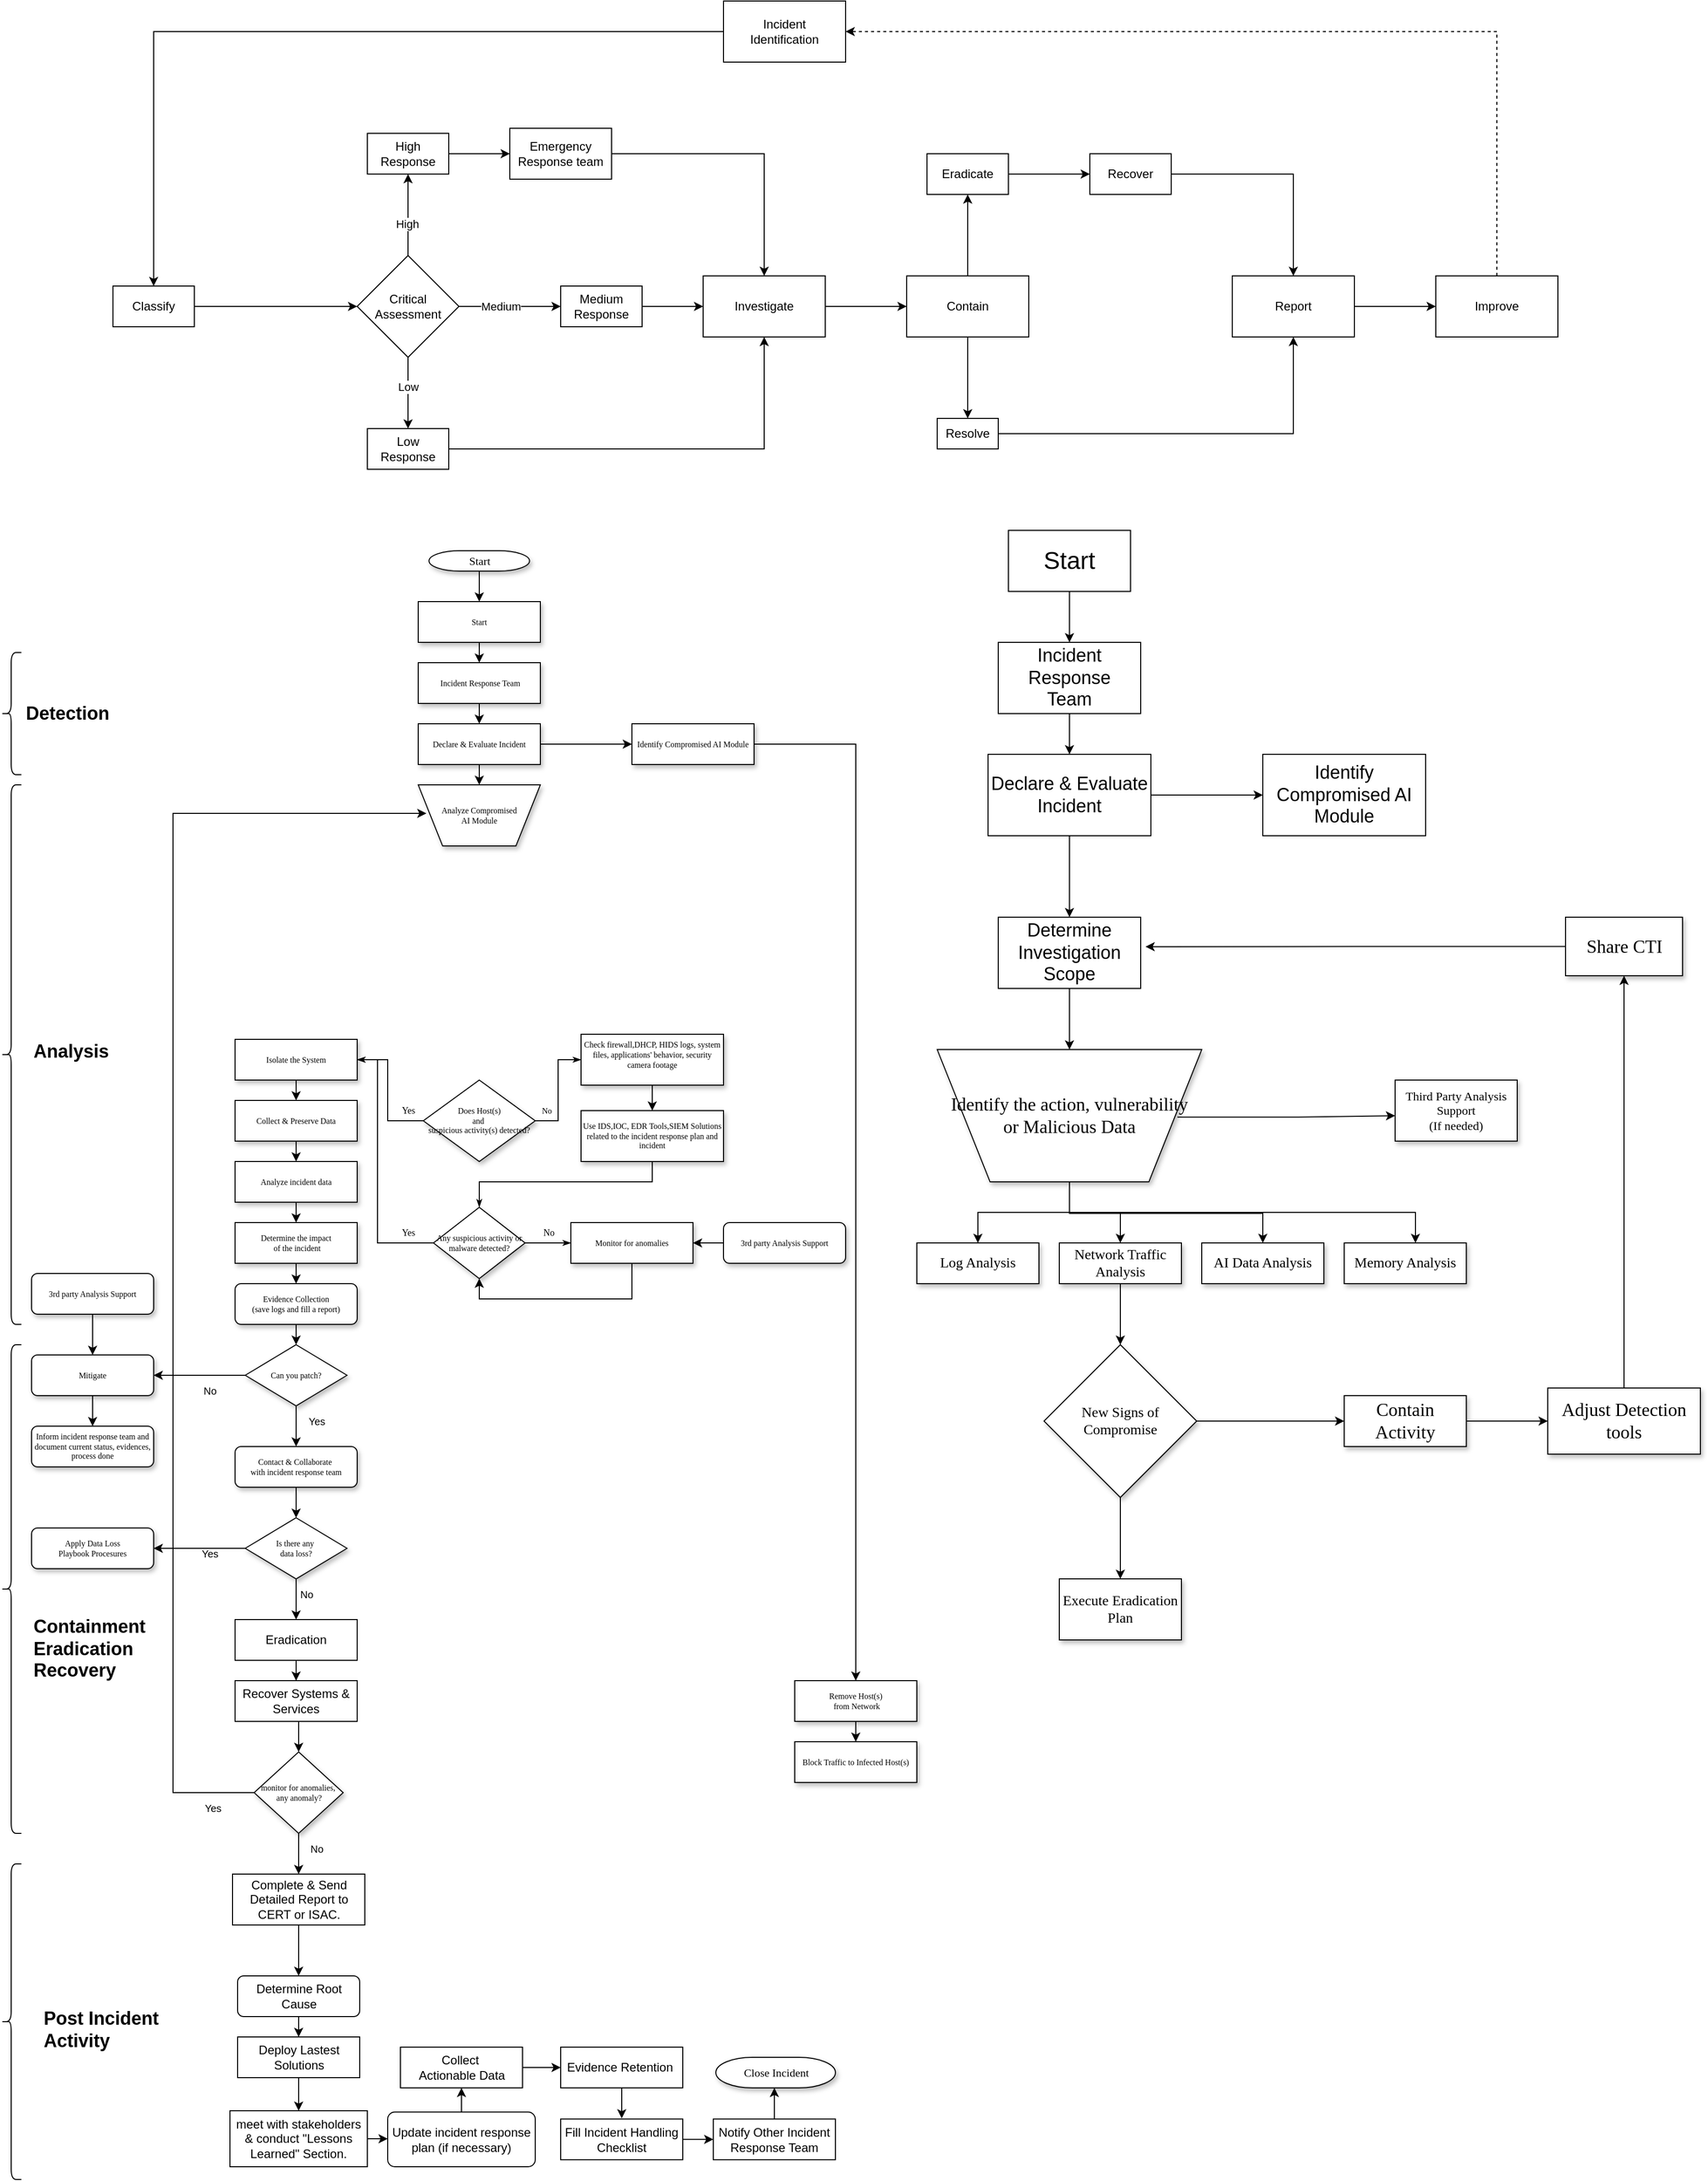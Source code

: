 <mxfile version="22.1.5" type="github">
  <diagram name="Page-1" id="3oRTwqISSOKy9MOM9xWJ">
    <mxGraphModel dx="1771" dy="1481" grid="1" gridSize="10" guides="1" tooltips="1" connect="1" arrows="1" fold="1" page="1" pageScale="1" pageWidth="850" pageHeight="1100" math="0" shadow="0">
      <root>
        <mxCell id="0" />
        <mxCell id="1" parent="0" />
        <mxCell id="lcPYuuhz_WvnnKhGVCEH-3" value="" style="edgeStyle=orthogonalEdgeStyle;rounded=0;orthogonalLoop=1;jettySize=auto;html=1;" edge="1" parent="1" source="lcPYuuhz_WvnnKhGVCEH-1" target="lcPYuuhz_WvnnKhGVCEH-2">
          <mxGeometry relative="1" as="geometry" />
        </mxCell>
        <mxCell id="lcPYuuhz_WvnnKhGVCEH-1" value="Classify" style="rounded=0;whiteSpace=wrap;html=1;" vertex="1" parent="1">
          <mxGeometry x="40" y="-170" width="80" height="40" as="geometry" />
        </mxCell>
        <mxCell id="lcPYuuhz_WvnnKhGVCEH-5" value="" style="edgeStyle=orthogonalEdgeStyle;rounded=0;orthogonalLoop=1;jettySize=auto;html=1;" edge="1" parent="1" source="lcPYuuhz_WvnnKhGVCEH-2" target="lcPYuuhz_WvnnKhGVCEH-4">
          <mxGeometry relative="1" as="geometry" />
        </mxCell>
        <mxCell id="lcPYuuhz_WvnnKhGVCEH-8" value="High" style="edgeLabel;html=1;align=center;verticalAlign=middle;resizable=0;points=[];" vertex="1" connectable="0" parent="lcPYuuhz_WvnnKhGVCEH-5">
          <mxGeometry x="-0.225" y="1" relative="1" as="geometry">
            <mxPoint as="offset" />
          </mxGeometry>
        </mxCell>
        <mxCell id="lcPYuuhz_WvnnKhGVCEH-10" value="" style="edgeStyle=orthogonalEdgeStyle;rounded=0;orthogonalLoop=1;jettySize=auto;html=1;" edge="1" parent="1" source="lcPYuuhz_WvnnKhGVCEH-2" target="lcPYuuhz_WvnnKhGVCEH-9">
          <mxGeometry relative="1" as="geometry" />
        </mxCell>
        <mxCell id="lcPYuuhz_WvnnKhGVCEH-11" value="Medium" style="edgeLabel;html=1;align=center;verticalAlign=middle;resizable=0;points=[];" vertex="1" connectable="0" parent="lcPYuuhz_WvnnKhGVCEH-10">
          <mxGeometry x="-0.33" y="-1" relative="1" as="geometry">
            <mxPoint x="7" y="-1" as="offset" />
          </mxGeometry>
        </mxCell>
        <mxCell id="lcPYuuhz_WvnnKhGVCEH-15" value="" style="edgeStyle=orthogonalEdgeStyle;rounded=0;orthogonalLoop=1;jettySize=auto;html=1;" edge="1" parent="1" source="lcPYuuhz_WvnnKhGVCEH-2" target="lcPYuuhz_WvnnKhGVCEH-14">
          <mxGeometry relative="1" as="geometry" />
        </mxCell>
        <mxCell id="lcPYuuhz_WvnnKhGVCEH-16" value="Low" style="edgeLabel;html=1;align=center;verticalAlign=middle;resizable=0;points=[];" vertex="1" connectable="0" parent="lcPYuuhz_WvnnKhGVCEH-15">
          <mxGeometry x="-0.174" relative="1" as="geometry">
            <mxPoint as="offset" />
          </mxGeometry>
        </mxCell>
        <mxCell id="lcPYuuhz_WvnnKhGVCEH-2" value="Critical Assessment" style="rhombus;whiteSpace=wrap;html=1;rounded=0;" vertex="1" parent="1">
          <mxGeometry x="280" y="-200" width="100" height="100" as="geometry" />
        </mxCell>
        <mxCell id="lcPYuuhz_WvnnKhGVCEH-7" value="" style="edgeStyle=orthogonalEdgeStyle;rounded=0;orthogonalLoop=1;jettySize=auto;html=1;" edge="1" parent="1" source="lcPYuuhz_WvnnKhGVCEH-4" target="lcPYuuhz_WvnnKhGVCEH-6">
          <mxGeometry relative="1" as="geometry" />
        </mxCell>
        <mxCell id="lcPYuuhz_WvnnKhGVCEH-4" value="High Response" style="whiteSpace=wrap;html=1;rounded=0;" vertex="1" parent="1">
          <mxGeometry x="290" y="-320" width="80" height="40" as="geometry" />
        </mxCell>
        <mxCell id="lcPYuuhz_WvnnKhGVCEH-19" style="edgeStyle=orthogonalEdgeStyle;rounded=0;orthogonalLoop=1;jettySize=auto;html=1;entryX=0.5;entryY=0;entryDx=0;entryDy=0;" edge="1" parent="1" source="lcPYuuhz_WvnnKhGVCEH-6" target="lcPYuuhz_WvnnKhGVCEH-17">
          <mxGeometry relative="1" as="geometry" />
        </mxCell>
        <mxCell id="lcPYuuhz_WvnnKhGVCEH-6" value="Emergency Response team" style="whiteSpace=wrap;html=1;rounded=0;" vertex="1" parent="1">
          <mxGeometry x="430" y="-325" width="100" height="50" as="geometry" />
        </mxCell>
        <mxCell id="lcPYuuhz_WvnnKhGVCEH-18" value="" style="edgeStyle=orthogonalEdgeStyle;rounded=0;orthogonalLoop=1;jettySize=auto;html=1;" edge="1" parent="1" source="lcPYuuhz_WvnnKhGVCEH-9" target="lcPYuuhz_WvnnKhGVCEH-17">
          <mxGeometry relative="1" as="geometry" />
        </mxCell>
        <mxCell id="lcPYuuhz_WvnnKhGVCEH-9" value="Medium Response" style="whiteSpace=wrap;html=1;rounded=0;" vertex="1" parent="1">
          <mxGeometry x="480" y="-170" width="80" height="40" as="geometry" />
        </mxCell>
        <mxCell id="lcPYuuhz_WvnnKhGVCEH-20" style="edgeStyle=orthogonalEdgeStyle;rounded=0;orthogonalLoop=1;jettySize=auto;html=1;entryX=0.5;entryY=1;entryDx=0;entryDy=0;" edge="1" parent="1" source="lcPYuuhz_WvnnKhGVCEH-14" target="lcPYuuhz_WvnnKhGVCEH-17">
          <mxGeometry relative="1" as="geometry" />
        </mxCell>
        <mxCell id="lcPYuuhz_WvnnKhGVCEH-14" value="Low Response" style="whiteSpace=wrap;html=1;rounded=0;" vertex="1" parent="1">
          <mxGeometry x="290" y="-30" width="80" height="40" as="geometry" />
        </mxCell>
        <mxCell id="lcPYuuhz_WvnnKhGVCEH-22" value="" style="edgeStyle=orthogonalEdgeStyle;rounded=0;orthogonalLoop=1;jettySize=auto;html=1;" edge="1" parent="1" source="lcPYuuhz_WvnnKhGVCEH-17" target="lcPYuuhz_WvnnKhGVCEH-21">
          <mxGeometry relative="1" as="geometry" />
        </mxCell>
        <mxCell id="lcPYuuhz_WvnnKhGVCEH-17" value="Investigate" style="whiteSpace=wrap;html=1;rounded=0;" vertex="1" parent="1">
          <mxGeometry x="620" y="-180" width="120" height="60" as="geometry" />
        </mxCell>
        <mxCell id="lcPYuuhz_WvnnKhGVCEH-24" value="" style="edgeStyle=orthogonalEdgeStyle;rounded=0;orthogonalLoop=1;jettySize=auto;html=1;" edge="1" parent="1" source="lcPYuuhz_WvnnKhGVCEH-21" target="lcPYuuhz_WvnnKhGVCEH-23">
          <mxGeometry relative="1" as="geometry" />
        </mxCell>
        <mxCell id="lcPYuuhz_WvnnKhGVCEH-26" value="" style="edgeStyle=orthogonalEdgeStyle;rounded=0;orthogonalLoop=1;jettySize=auto;html=1;" edge="1" parent="1" source="lcPYuuhz_WvnnKhGVCEH-21" target="lcPYuuhz_WvnnKhGVCEH-25">
          <mxGeometry relative="1" as="geometry" />
        </mxCell>
        <mxCell id="lcPYuuhz_WvnnKhGVCEH-21" value="Contain" style="whiteSpace=wrap;html=1;rounded=0;" vertex="1" parent="1">
          <mxGeometry x="820" y="-180" width="120" height="60" as="geometry" />
        </mxCell>
        <mxCell id="lcPYuuhz_WvnnKhGVCEH-31" value="" style="edgeStyle=orthogonalEdgeStyle;rounded=0;orthogonalLoop=1;jettySize=auto;html=1;" edge="1" parent="1" source="lcPYuuhz_WvnnKhGVCEH-23" target="lcPYuuhz_WvnnKhGVCEH-30">
          <mxGeometry relative="1" as="geometry" />
        </mxCell>
        <mxCell id="lcPYuuhz_WvnnKhGVCEH-23" value="Eradicate" style="whiteSpace=wrap;html=1;rounded=0;" vertex="1" parent="1">
          <mxGeometry x="840" y="-300" width="80" height="40" as="geometry" />
        </mxCell>
        <mxCell id="lcPYuuhz_WvnnKhGVCEH-28" value="" style="edgeStyle=orthogonalEdgeStyle;rounded=0;orthogonalLoop=1;jettySize=auto;html=1;" edge="1" parent="1" source="lcPYuuhz_WvnnKhGVCEH-25" target="lcPYuuhz_WvnnKhGVCEH-27">
          <mxGeometry relative="1" as="geometry" />
        </mxCell>
        <mxCell id="lcPYuuhz_WvnnKhGVCEH-25" value="Resolve" style="whiteSpace=wrap;html=1;rounded=0;" vertex="1" parent="1">
          <mxGeometry x="850" y="-40" width="60" height="30" as="geometry" />
        </mxCell>
        <mxCell id="lcPYuuhz_WvnnKhGVCEH-34" value="" style="edgeStyle=orthogonalEdgeStyle;rounded=0;orthogonalLoop=1;jettySize=auto;html=1;" edge="1" parent="1" source="lcPYuuhz_WvnnKhGVCEH-27" target="lcPYuuhz_WvnnKhGVCEH-33">
          <mxGeometry relative="1" as="geometry" />
        </mxCell>
        <mxCell id="lcPYuuhz_WvnnKhGVCEH-27" value="Report" style="whiteSpace=wrap;html=1;rounded=0;" vertex="1" parent="1">
          <mxGeometry x="1140" y="-180" width="120" height="60" as="geometry" />
        </mxCell>
        <mxCell id="lcPYuuhz_WvnnKhGVCEH-32" style="edgeStyle=orthogonalEdgeStyle;rounded=0;orthogonalLoop=1;jettySize=auto;html=1;entryX=0.5;entryY=0;entryDx=0;entryDy=0;" edge="1" parent="1" source="lcPYuuhz_WvnnKhGVCEH-30" target="lcPYuuhz_WvnnKhGVCEH-27">
          <mxGeometry relative="1" as="geometry" />
        </mxCell>
        <mxCell id="lcPYuuhz_WvnnKhGVCEH-30" value="Recover" style="whiteSpace=wrap;html=1;rounded=0;" vertex="1" parent="1">
          <mxGeometry x="1000" y="-300" width="80" height="40" as="geometry" />
        </mxCell>
        <mxCell id="lcPYuuhz_WvnnKhGVCEH-36" value="" style="edgeStyle=orthogonalEdgeStyle;rounded=0;orthogonalLoop=1;jettySize=auto;html=1;dashed=1;" edge="1" parent="1" source="lcPYuuhz_WvnnKhGVCEH-33" target="lcPYuuhz_WvnnKhGVCEH-35">
          <mxGeometry relative="1" as="geometry">
            <Array as="points">
              <mxPoint x="1400" y="-420" />
            </Array>
          </mxGeometry>
        </mxCell>
        <mxCell id="lcPYuuhz_WvnnKhGVCEH-33" value="Improve" style="whiteSpace=wrap;html=1;rounded=0;" vertex="1" parent="1">
          <mxGeometry x="1340" y="-180" width="120" height="60" as="geometry" />
        </mxCell>
        <mxCell id="lcPYuuhz_WvnnKhGVCEH-37" style="edgeStyle=orthogonalEdgeStyle;rounded=0;orthogonalLoop=1;jettySize=auto;html=1;entryX=0.5;entryY=0;entryDx=0;entryDy=0;" edge="1" parent="1" source="lcPYuuhz_WvnnKhGVCEH-35" target="lcPYuuhz_WvnnKhGVCEH-1">
          <mxGeometry relative="1" as="geometry" />
        </mxCell>
        <mxCell id="lcPYuuhz_WvnnKhGVCEH-35" value="Incident &lt;br&gt;Identification" style="whiteSpace=wrap;html=1;rounded=0;" vertex="1" parent="1">
          <mxGeometry x="640" y="-450" width="120" height="60" as="geometry" />
        </mxCell>
        <mxCell id="lcPYuuhz_WvnnKhGVCEH-161" style="edgeStyle=orthogonalEdgeStyle;rounded=0;orthogonalLoop=1;jettySize=auto;html=1;exitX=0.5;exitY=1;exitDx=0;exitDy=0;" edge="1" parent="1" source="lcPYuuhz_WvnnKhGVCEH-39" target="lcPYuuhz_WvnnKhGVCEH-106">
          <mxGeometry relative="1" as="geometry">
            <mxPoint x="1130" y="740" as="sourcePoint" />
          </mxGeometry>
        </mxCell>
        <mxCell id="lcPYuuhz_WvnnKhGVCEH-39" value="&lt;font style=&quot;font-size: 18px;&quot;&gt;Identify the action, vulnerability &lt;br&gt;or Malicious Data&lt;/font&gt;" style="shape=trapezoid;whiteSpace=wrap;html=1;rounded=0;shadow=1;labelBackgroundColor=none;strokeWidth=1;fontFamily=Verdana;fontSize=8;align=center;flipV=1;" vertex="1" parent="1">
          <mxGeometry x="850" y="580" width="260" height="130" as="geometry" />
        </mxCell>
        <mxCell id="lcPYuuhz_WvnnKhGVCEH-40" style="edgeStyle=orthogonalEdgeStyle;rounded=0;orthogonalLoop=1;jettySize=auto;html=1;exitX=0.5;exitY=1;exitDx=0;exitDy=0;entryX=0.5;entryY=0;entryDx=0;entryDy=0;" edge="1" parent="1" source="lcPYuuhz_WvnnKhGVCEH-41" target="lcPYuuhz_WvnnKhGVCEH-44">
          <mxGeometry relative="1" as="geometry" />
        </mxCell>
        <mxCell id="lcPYuuhz_WvnnKhGVCEH-41" value="&amp;nbsp;Incident Response Team" style="rounded=0;whiteSpace=wrap;html=1;shadow=1;labelBackgroundColor=none;strokeWidth=1;fontFamily=Verdana;fontSize=8;align=center;" vertex="1" parent="1">
          <mxGeometry x="340" y="200" width="120" height="40" as="geometry" />
        </mxCell>
        <mxCell id="lcPYuuhz_WvnnKhGVCEH-42" style="edgeStyle=orthogonalEdgeStyle;rounded=0;orthogonalLoop=1;jettySize=auto;html=1;exitX=0.5;exitY=1;exitDx=0;exitDy=0;entryX=0.5;entryY=0;entryDx=0;entryDy=0;" edge="1" parent="1" source="lcPYuuhz_WvnnKhGVCEH-44" target="lcPYuuhz_WvnnKhGVCEH-117">
          <mxGeometry relative="1" as="geometry" />
        </mxCell>
        <mxCell id="lcPYuuhz_WvnnKhGVCEH-43" style="edgeStyle=orthogonalEdgeStyle;rounded=0;orthogonalLoop=1;jettySize=auto;html=1;exitX=1;exitY=0.5;exitDx=0;exitDy=0;entryX=0;entryY=0.5;entryDx=0;entryDy=0;" edge="1" parent="1" source="lcPYuuhz_WvnnKhGVCEH-44" target="lcPYuuhz_WvnnKhGVCEH-121">
          <mxGeometry relative="1" as="geometry" />
        </mxCell>
        <mxCell id="lcPYuuhz_WvnnKhGVCEH-44" value="Declare &amp;amp; Evaluate Incident" style="whiteSpace=wrap;html=1;rounded=0;shadow=1;labelBackgroundColor=none;strokeWidth=1;fontFamily=Verdana;fontSize=8;align=center;" vertex="1" parent="1">
          <mxGeometry x="340" y="260" width="120" height="40" as="geometry" />
        </mxCell>
        <mxCell id="lcPYuuhz_WvnnKhGVCEH-45" value="No" style="edgeStyle=orthogonalEdgeStyle;rounded=0;html=1;labelBackgroundColor=none;startSize=5;endArrow=classicThin;endFill=1;endSize=5;jettySize=auto;orthogonalLoop=1;strokeWidth=1;fontFamily=Verdana;fontSize=8" edge="1" parent="1" source="lcPYuuhz_WvnnKhGVCEH-46" target="lcPYuuhz_WvnnKhGVCEH-49">
          <mxGeometry x="-0.8" y="10" relative="1" as="geometry">
            <mxPoint as="offset" />
          </mxGeometry>
        </mxCell>
        <mxCell id="lcPYuuhz_WvnnKhGVCEH-46" value="Does Host(s) &lt;br&gt;and&amp;nbsp;&lt;br&gt;suspicious activity(s) detected?" style="rhombus;whiteSpace=wrap;html=1;rounded=0;shadow=1;labelBackgroundColor=none;strokeWidth=1;fontFamily=Verdana;fontSize=8;align=center;" vertex="1" parent="1">
          <mxGeometry x="345" y="610" width="110" height="80" as="geometry" />
        </mxCell>
        <mxCell id="lcPYuuhz_WvnnKhGVCEH-47" style="edgeStyle=orthogonalEdgeStyle;rounded=0;html=1;labelBackgroundColor=none;startSize=5;endArrow=classicThin;endFill=1;endSize=5;jettySize=auto;orthogonalLoop=1;strokeWidth=1;fontFamily=Verdana;fontSize=8;exitX=0.5;exitY=1;exitDx=0;exitDy=0;entryX=0.5;entryY=0;entryDx=0;entryDy=0;" edge="1" parent="1" source="lcPYuuhz_WvnnKhGVCEH-126" target="lcPYuuhz_WvnnKhGVCEH-52">
          <mxGeometry relative="1" as="geometry">
            <Array as="points">
              <mxPoint x="570" y="710" />
              <mxPoint x="400" y="710" />
            </Array>
          </mxGeometry>
        </mxCell>
        <mxCell id="lcPYuuhz_WvnnKhGVCEH-48" style="edgeStyle=orthogonalEdgeStyle;rounded=0;orthogonalLoop=1;jettySize=auto;html=1;exitX=0.5;exitY=1;exitDx=0;exitDy=0;entryX=0.5;entryY=0;entryDx=0;entryDy=0;" edge="1" parent="1" source="lcPYuuhz_WvnnKhGVCEH-49" target="lcPYuuhz_WvnnKhGVCEH-126">
          <mxGeometry relative="1" as="geometry" />
        </mxCell>
        <mxCell id="lcPYuuhz_WvnnKhGVCEH-49" value="Check firewall,DHCP, HIDS logs, system files, applications&#39; behavior, security camera footage&lt;div&gt;&lt;br&gt;&lt;/div&gt;" style="whiteSpace=wrap;html=1;rounded=0;shadow=1;labelBackgroundColor=none;strokeWidth=1;fontFamily=Verdana;fontSize=8;align=center;" vertex="1" parent="1">
          <mxGeometry x="500" y="565" width="140" height="50" as="geometry" />
        </mxCell>
        <mxCell id="lcPYuuhz_WvnnKhGVCEH-50" value="&lt;font style=&quot;font-size: 9px;&quot;&gt;No&lt;/font&gt;" style="edgeStyle=orthogonalEdgeStyle;rounded=0;html=1;labelBackgroundColor=none;startSize=5;endArrow=classicThin;endFill=1;endSize=5;jettySize=auto;orthogonalLoop=1;strokeWidth=1;fontFamily=Verdana;fontSize=8" edge="1" parent="1" source="lcPYuuhz_WvnnKhGVCEH-52" target="lcPYuuhz_WvnnKhGVCEH-54">
          <mxGeometry y="10" relative="1" as="geometry">
            <mxPoint as="offset" />
          </mxGeometry>
        </mxCell>
        <mxCell id="lcPYuuhz_WvnnKhGVCEH-51" value="&lt;font style=&quot;font-size: 9px;&quot;&gt;Yes&lt;/font&gt;" style="edgeStyle=orthogonalEdgeStyle;rounded=0;html=1;labelBackgroundColor=none;startSize=5;endArrow=classicThin;endFill=1;endSize=5;jettySize=auto;orthogonalLoop=1;strokeWidth=1;fontFamily=Verdana;fontSize=8;entryX=1;entryY=0.5;entryDx=0;entryDy=0;exitX=0;exitY=0.5;exitDx=0;exitDy=0;" edge="1" parent="1" source="lcPYuuhz_WvnnKhGVCEH-52" target="lcPYuuhz_WvnnKhGVCEH-102">
          <mxGeometry x="-0.804" y="-10" relative="1" as="geometry">
            <mxPoint as="offset" />
            <mxPoint x="345" y="770" as="sourcePoint" />
            <mxPoint x="280" y="590" as="targetPoint" />
            <Array as="points">
              <mxPoint x="300" y="770" />
              <mxPoint x="300" y="590" />
            </Array>
          </mxGeometry>
        </mxCell>
        <mxCell id="lcPYuuhz_WvnnKhGVCEH-52" value="&lt;div&gt;Any suspicious activity or malware detected?&lt;br&gt;&lt;/div&gt;" style="rhombus;whiteSpace=wrap;html=1;rounded=0;shadow=1;labelBackgroundColor=none;strokeWidth=1;fontFamily=Verdana;fontSize=8;align=center;" vertex="1" parent="1">
          <mxGeometry x="355" y="735" width="90" height="70" as="geometry" />
        </mxCell>
        <mxCell id="lcPYuuhz_WvnnKhGVCEH-53" style="edgeStyle=orthogonalEdgeStyle;rounded=0;orthogonalLoop=1;jettySize=auto;html=1;entryX=0.5;entryY=1;entryDx=0;entryDy=0;exitX=0.5;exitY=1;exitDx=0;exitDy=0;" edge="1" parent="1" source="lcPYuuhz_WvnnKhGVCEH-54" target="lcPYuuhz_WvnnKhGVCEH-52">
          <mxGeometry relative="1" as="geometry">
            <mxPoint x="550" y="826" as="sourcePoint" />
            <mxPoint x="385" y="860" as="targetPoint" />
          </mxGeometry>
        </mxCell>
        <mxCell id="lcPYuuhz_WvnnKhGVCEH-54" value="Monitor for anomalies" style="whiteSpace=wrap;html=1;rounded=0;shadow=1;labelBackgroundColor=none;strokeWidth=1;fontFamily=Verdana;fontSize=8;align=center;" vertex="1" parent="1">
          <mxGeometry x="490" y="750" width="120" height="40" as="geometry" />
        </mxCell>
        <mxCell id="lcPYuuhz_WvnnKhGVCEH-55" style="edgeStyle=orthogonalEdgeStyle;rounded=0;orthogonalLoop=1;jettySize=auto;html=1;exitX=0;exitY=0.5;exitDx=0;exitDy=0;entryX=0.067;entryY=0.533;entryDx=0;entryDy=0;entryPerimeter=0;" edge="1" parent="1" source="lcPYuuhz_WvnnKhGVCEH-56" target="lcPYuuhz_WvnnKhGVCEH-117">
          <mxGeometry relative="1" as="geometry">
            <mxPoint x="300" y="392.49" as="targetPoint" />
            <mxPoint x="173.96" y="1347.5" as="sourcePoint" />
            <Array as="points">
              <mxPoint x="99" y="1310" />
              <mxPoint x="99" y="348" />
            </Array>
          </mxGeometry>
        </mxCell>
        <mxCell id="lcPYuuhz_WvnnKhGVCEH-56" value="monitor for anomalies,&amp;nbsp;&lt;br&gt;any anomaly?" style="rhombus;whiteSpace=wrap;html=1;rounded=0;shadow=1;labelBackgroundColor=none;strokeWidth=1;fontFamily=Verdana;fontSize=8;align=center;" vertex="1" parent="1">
          <mxGeometry x="178.75" y="1270" width="87.5" height="80" as="geometry" />
        </mxCell>
        <mxCell id="lcPYuuhz_WvnnKhGVCEH-57" value="&lt;font style=&quot;font-size: 11px;&quot;&gt;Close Incident&lt;/font&gt;" style="strokeWidth=1;html=1;shape=mxgraph.flowchart.terminator;whiteSpace=wrap;rounded=0;shadow=1;labelBackgroundColor=none;fontFamily=Verdana;fontSize=8;align=center;" vertex="1" parent="1">
          <mxGeometry x="632.5" y="1570" width="117.5" height="30" as="geometry" />
        </mxCell>
        <mxCell id="lcPYuuhz_WvnnKhGVCEH-58" style="edgeStyle=orthogonalEdgeStyle;rounded=0;orthogonalLoop=1;jettySize=auto;html=1;exitX=1;exitY=0.5;exitDx=0;exitDy=0;entryX=0;entryY=0.5;entryDx=0;entryDy=0;" edge="1" parent="1" source="lcPYuuhz_WvnnKhGVCEH-59" target="lcPYuuhz_WvnnKhGVCEH-130">
          <mxGeometry relative="1" as="geometry" />
        </mxCell>
        <mxCell id="lcPYuuhz_WvnnKhGVCEH-59" value="Collect&amp;nbsp;&lt;br&gt;Actionable Data" style="rounded=1;whiteSpace=wrap;html=1;arcSize=0;" vertex="1" parent="1">
          <mxGeometry x="322.5" y="1560" width="120" height="40" as="geometry" />
        </mxCell>
        <mxCell id="lcPYuuhz_WvnnKhGVCEH-60" style="edgeStyle=orthogonalEdgeStyle;rounded=0;orthogonalLoop=1;jettySize=auto;html=1;exitX=1;exitY=0.5;exitDx=0;exitDy=0;" edge="1" parent="1" source="lcPYuuhz_WvnnKhGVCEH-61">
          <mxGeometry relative="1" as="geometry">
            <mxPoint x="310" y="1650" as="targetPoint" />
          </mxGeometry>
        </mxCell>
        <mxCell id="lcPYuuhz_WvnnKhGVCEH-61" value="meet with stakeholders &amp;amp; conduct &quot;Lessons Learned&quot; Section." style="rounded=1;whiteSpace=wrap;html=1;arcSize=0;" vertex="1" parent="1">
          <mxGeometry x="155" y="1622.5" width="135" height="55" as="geometry" />
        </mxCell>
        <mxCell id="lcPYuuhz_WvnnKhGVCEH-62" style="edgeStyle=orthogonalEdgeStyle;rounded=0;orthogonalLoop=1;jettySize=auto;html=1;exitX=0.5;exitY=0;exitDx=0;exitDy=0;entryX=0.5;entryY=1;entryDx=0;entryDy=0;" edge="1" parent="1" source="lcPYuuhz_WvnnKhGVCEH-63" target="lcPYuuhz_WvnnKhGVCEH-59">
          <mxGeometry relative="1" as="geometry" />
        </mxCell>
        <mxCell id="lcPYuuhz_WvnnKhGVCEH-63" value="Update incident response plan (if necessary)" style="rounded=1;whiteSpace=wrap;html=1;arcSize=13;" vertex="1" parent="1">
          <mxGeometry x="310" y="1623.75" width="145" height="53.75" as="geometry" />
        </mxCell>
        <mxCell id="lcPYuuhz_WvnnKhGVCEH-64" style="edgeStyle=orthogonalEdgeStyle;rounded=0;orthogonalLoop=1;jettySize=auto;html=1;entryX=0.5;entryY=0;entryDx=0;entryDy=0;" edge="1" parent="1" source="lcPYuuhz_WvnnKhGVCEH-65" target="lcPYuuhz_WvnnKhGVCEH-67">
          <mxGeometry relative="1" as="geometry" />
        </mxCell>
        <mxCell id="lcPYuuhz_WvnnKhGVCEH-65" value="Determine Root Cause" style="rounded=1;whiteSpace=wrap;html=1;" vertex="1" parent="1">
          <mxGeometry x="162.5" y="1490" width="120" height="40" as="geometry" />
        </mxCell>
        <mxCell id="lcPYuuhz_WvnnKhGVCEH-66" style="edgeStyle=orthogonalEdgeStyle;rounded=0;orthogonalLoop=1;jettySize=auto;html=1;exitX=0.5;exitY=1;exitDx=0;exitDy=0;entryX=0.5;entryY=0;entryDx=0;entryDy=0;" edge="1" parent="1" source="lcPYuuhz_WvnnKhGVCEH-67" target="lcPYuuhz_WvnnKhGVCEH-61">
          <mxGeometry relative="1" as="geometry" />
        </mxCell>
        <mxCell id="lcPYuuhz_WvnnKhGVCEH-67" value="Deploy Lastest Solutions" style="rounded=1;whiteSpace=wrap;html=1;arcSize=0;" vertex="1" parent="1">
          <mxGeometry x="162.5" y="1550" width="120" height="40" as="geometry" />
        </mxCell>
        <mxCell id="lcPYuuhz_WvnnKhGVCEH-68" style="edgeStyle=orthogonalEdgeStyle;rounded=0;orthogonalLoop=1;jettySize=auto;html=1;entryX=0.5;entryY=0;entryDx=0;entryDy=0;" edge="1" parent="1" source="lcPYuuhz_WvnnKhGVCEH-128" target="lcPYuuhz_WvnnKhGVCEH-65">
          <mxGeometry relative="1" as="geometry" />
        </mxCell>
        <mxCell id="lcPYuuhz_WvnnKhGVCEH-69" value="&lt;font style=&quot;font-size: 10px;&quot;&gt;No&lt;/font&gt;" style="text;html=1;align=center;verticalAlign=middle;resizable=0;points=[];autosize=1;strokeColor=none;fillColor=none;" vertex="1" parent="1">
          <mxGeometry x="220" y="1350" width="40" height="30" as="geometry" />
        </mxCell>
        <mxCell id="lcPYuuhz_WvnnKhGVCEH-70" value="&lt;font style=&quot;font-size: 10px;&quot;&gt;Yes&lt;/font&gt;" style="text;html=1;align=center;verticalAlign=middle;resizable=0;points=[];autosize=1;strokeColor=none;fillColor=none;" vertex="1" parent="1">
          <mxGeometry x="117.5" y="1310" width="40" height="30" as="geometry" />
        </mxCell>
        <mxCell id="lcPYuuhz_WvnnKhGVCEH-71" style="edgeStyle=orthogonalEdgeStyle;rounded=0;orthogonalLoop=1;jettySize=auto;html=1;exitX=0.5;exitY=1;exitDx=0;exitDy=0;entryX=0.5;entryY=0;entryDx=0;entryDy=0;" edge="1" parent="1" source="lcPYuuhz_WvnnKhGVCEH-72" target="lcPYuuhz_WvnnKhGVCEH-56">
          <mxGeometry relative="1" as="geometry" />
        </mxCell>
        <mxCell id="lcPYuuhz_WvnnKhGVCEH-72" value="Recover Systems &amp;amp; Services" style="rounded=1;whiteSpace=wrap;html=1;arcSize=0;" vertex="1" parent="1">
          <mxGeometry x="160" y="1200" width="120" height="40" as="geometry" />
        </mxCell>
        <mxCell id="lcPYuuhz_WvnnKhGVCEH-73" style="edgeStyle=orthogonalEdgeStyle;rounded=0;orthogonalLoop=1;jettySize=auto;html=1;entryX=0.5;entryY=0;entryDx=0;entryDy=0;" edge="1" parent="1" source="lcPYuuhz_WvnnKhGVCEH-74" target="lcPYuuhz_WvnnKhGVCEH-72">
          <mxGeometry relative="1" as="geometry" />
        </mxCell>
        <mxCell id="lcPYuuhz_WvnnKhGVCEH-74" value="Eradication" style="rounded=1;whiteSpace=wrap;html=1;arcSize=0;" vertex="1" parent="1">
          <mxGeometry x="160" y="1140" width="120" height="40" as="geometry" />
        </mxCell>
        <mxCell id="lcPYuuhz_WvnnKhGVCEH-75" style="edgeStyle=orthogonalEdgeStyle;rounded=0;orthogonalLoop=1;jettySize=auto;html=1;exitX=0.5;exitY=1;exitDx=0;exitDy=0;entryX=0.5;entryY=0;entryDx=0;entryDy=0;" edge="1" parent="1" source="lcPYuuhz_WvnnKhGVCEH-77" target="lcPYuuhz_WvnnKhGVCEH-74">
          <mxGeometry relative="1" as="geometry" />
        </mxCell>
        <mxCell id="lcPYuuhz_WvnnKhGVCEH-76" style="edgeStyle=orthogonalEdgeStyle;rounded=0;orthogonalLoop=1;jettySize=auto;html=1;exitX=0;exitY=0.5;exitDx=0;exitDy=0;entryX=1;entryY=0.5;entryDx=0;entryDy=0;" edge="1" parent="1" source="lcPYuuhz_WvnnKhGVCEH-77" target="lcPYuuhz_WvnnKhGVCEH-80">
          <mxGeometry relative="1" as="geometry" />
        </mxCell>
        <mxCell id="lcPYuuhz_WvnnKhGVCEH-77" value="Is there any&amp;nbsp;&lt;br&gt;data loss?" style="rhombus;whiteSpace=wrap;html=1;rounded=0;shadow=1;labelBackgroundColor=none;strokeWidth=1;fontFamily=Verdana;fontSize=8;align=center;" vertex="1" parent="1">
          <mxGeometry x="170" y="1040" width="100" height="60" as="geometry" />
        </mxCell>
        <mxCell id="lcPYuuhz_WvnnKhGVCEH-78" value="&lt;font style=&quot;font-size: 10px;&quot;&gt;No&lt;/font&gt;" style="text;html=1;align=center;verticalAlign=middle;resizable=0;points=[];autosize=1;strokeColor=none;fillColor=none;" vertex="1" parent="1">
          <mxGeometry x="210" y="1100" width="40" height="30" as="geometry" />
        </mxCell>
        <mxCell id="lcPYuuhz_WvnnKhGVCEH-79" value="&lt;font style=&quot;font-size: 10px;&quot;&gt;Yes&lt;/font&gt;" style="text;html=1;align=center;verticalAlign=middle;resizable=0;points=[];autosize=1;strokeColor=none;fillColor=none;" vertex="1" parent="1">
          <mxGeometry x="115" y="1060" width="40" height="30" as="geometry" />
        </mxCell>
        <mxCell id="lcPYuuhz_WvnnKhGVCEH-80" value="Apply Data Loss &lt;br&gt;Playbook&amp;nbsp;Procesures" style="rounded=1;whiteSpace=wrap;html=1;shadow=1;labelBackgroundColor=none;strokeWidth=1;fontFamily=Verdana;fontSize=8;align=center;" vertex="1" parent="1">
          <mxGeometry x="-40" y="1050" width="120" height="40" as="geometry" />
        </mxCell>
        <mxCell id="lcPYuuhz_WvnnKhGVCEH-81" style="edgeStyle=orthogonalEdgeStyle;rounded=0;orthogonalLoop=1;jettySize=auto;html=1;exitX=0.5;exitY=1;exitDx=0;exitDy=0;entryX=0.5;entryY=0;entryDx=0;entryDy=0;" edge="1" parent="1" source="lcPYuuhz_WvnnKhGVCEH-82" target="lcPYuuhz_WvnnKhGVCEH-77">
          <mxGeometry relative="1" as="geometry">
            <mxPoint x="220" y="1030" as="targetPoint" />
          </mxGeometry>
        </mxCell>
        <mxCell id="lcPYuuhz_WvnnKhGVCEH-82" value="Contact &amp;amp; Collaborate&amp;nbsp;&lt;br&gt;with incident response team" style="rounded=1;whiteSpace=wrap;html=1;shadow=1;labelBackgroundColor=none;strokeWidth=1;fontFamily=Verdana;fontSize=8;align=center;" vertex="1" parent="1">
          <mxGeometry x="160" y="970" width="120" height="40" as="geometry" />
        </mxCell>
        <mxCell id="lcPYuuhz_WvnnKhGVCEH-83" style="edgeStyle=orthogonalEdgeStyle;rounded=0;orthogonalLoop=1;jettySize=auto;html=1;entryX=0.5;entryY=0;entryDx=0;entryDy=0;" edge="1" parent="1" source="lcPYuuhz_WvnnKhGVCEH-85" target="lcPYuuhz_WvnnKhGVCEH-82">
          <mxGeometry relative="1" as="geometry" />
        </mxCell>
        <mxCell id="lcPYuuhz_WvnnKhGVCEH-84" style="edgeStyle=orthogonalEdgeStyle;rounded=0;orthogonalLoop=1;jettySize=auto;html=1;exitX=0;exitY=0.5;exitDx=0;exitDy=0;entryX=1;entryY=0.5;entryDx=0;entryDy=0;" edge="1" parent="1" source="lcPYuuhz_WvnnKhGVCEH-85" target="lcPYuuhz_WvnnKhGVCEH-89">
          <mxGeometry relative="1" as="geometry" />
        </mxCell>
        <mxCell id="lcPYuuhz_WvnnKhGVCEH-85" value="Can you patch?" style="rhombus;whiteSpace=wrap;html=1;rounded=0;shadow=1;labelBackgroundColor=none;strokeWidth=1;fontFamily=Verdana;fontSize=8;align=center;" vertex="1" parent="1">
          <mxGeometry x="170" y="870" width="100" height="60" as="geometry" />
        </mxCell>
        <mxCell id="lcPYuuhz_WvnnKhGVCEH-86" value="&lt;font style=&quot;font-size: 10px;&quot;&gt;Yes&lt;/font&gt;" style="text;html=1;align=center;verticalAlign=middle;resizable=0;points=[];autosize=1;strokeColor=none;fillColor=none;" vertex="1" parent="1">
          <mxGeometry x="220" y="930" width="40" height="30" as="geometry" />
        </mxCell>
        <mxCell id="lcPYuuhz_WvnnKhGVCEH-87" value="&lt;font style=&quot;font-size: 10px;&quot;&gt;No&lt;/font&gt;" style="text;html=1;align=center;verticalAlign=middle;resizable=0;points=[];autosize=1;strokeColor=none;fillColor=none;" vertex="1" parent="1">
          <mxGeometry x="115" y="900" width="40" height="30" as="geometry" />
        </mxCell>
        <mxCell id="lcPYuuhz_WvnnKhGVCEH-88" style="edgeStyle=orthogonalEdgeStyle;rounded=0;orthogonalLoop=1;jettySize=auto;html=1;exitX=0.5;exitY=1;exitDx=0;exitDy=0;" edge="1" parent="1" source="lcPYuuhz_WvnnKhGVCEH-89">
          <mxGeometry relative="1" as="geometry">
            <mxPoint x="20" y="950" as="targetPoint" />
          </mxGeometry>
        </mxCell>
        <mxCell id="lcPYuuhz_WvnnKhGVCEH-89" value="Mitigate" style="rounded=1;whiteSpace=wrap;html=1;shadow=1;labelBackgroundColor=none;strokeWidth=1;fontFamily=Verdana;fontSize=8;align=center;" vertex="1" parent="1">
          <mxGeometry x="-40" y="880" width="120" height="40" as="geometry" />
        </mxCell>
        <mxCell id="lcPYuuhz_WvnnKhGVCEH-90" style="edgeStyle=orthogonalEdgeStyle;rounded=0;orthogonalLoop=1;jettySize=auto;html=1;exitX=0.5;exitY=1;exitDx=0;exitDy=0;entryX=0.5;entryY=0;entryDx=0;entryDy=0;" edge="1" parent="1" source="lcPYuuhz_WvnnKhGVCEH-91" target="lcPYuuhz_WvnnKhGVCEH-89">
          <mxGeometry relative="1" as="geometry" />
        </mxCell>
        <mxCell id="lcPYuuhz_WvnnKhGVCEH-91" value="3rd party Analysis Support" style="rounded=1;whiteSpace=wrap;html=1;shadow=1;labelBackgroundColor=none;strokeWidth=1;fontFamily=Verdana;fontSize=8;align=center;" vertex="1" parent="1">
          <mxGeometry x="-40" y="800" width="120" height="40" as="geometry" />
        </mxCell>
        <mxCell id="lcPYuuhz_WvnnKhGVCEH-92" value="Inform incident response team and document current status, evidences, process done" style="rounded=1;whiteSpace=wrap;html=1;shadow=1;labelBackgroundColor=none;strokeWidth=1;fontFamily=Verdana;fontSize=8;align=center;" vertex="1" parent="1">
          <mxGeometry x="-40" y="950" width="120" height="40" as="geometry" />
        </mxCell>
        <mxCell id="lcPYuuhz_WvnnKhGVCEH-93" style="edgeStyle=orthogonalEdgeStyle;rounded=0;orthogonalLoop=1;jettySize=auto;html=1;exitX=0.5;exitY=1;exitDx=0;exitDy=0;entryX=0.5;entryY=0;entryDx=0;entryDy=0;" edge="1" parent="1" source="lcPYuuhz_WvnnKhGVCEH-94" target="lcPYuuhz_WvnnKhGVCEH-85">
          <mxGeometry relative="1" as="geometry" />
        </mxCell>
        <mxCell id="lcPYuuhz_WvnnKhGVCEH-94" value="Evidence Collection&lt;br&gt;(save logs and fill a report)" style="rounded=1;whiteSpace=wrap;html=1;shadow=1;labelBackgroundColor=none;strokeWidth=1;fontFamily=Verdana;fontSize=8;align=center;" vertex="1" parent="1">
          <mxGeometry x="160" y="810" width="120" height="40" as="geometry" />
        </mxCell>
        <mxCell id="lcPYuuhz_WvnnKhGVCEH-95" style="edgeStyle=orthogonalEdgeStyle;rounded=0;orthogonalLoop=1;jettySize=auto;html=1;exitX=0.5;exitY=1;exitDx=0;exitDy=0;entryX=0.5;entryY=0;entryDx=0;entryDy=0;" edge="1" parent="1" source="lcPYuuhz_WvnnKhGVCEH-96" target="lcPYuuhz_WvnnKhGVCEH-94">
          <mxGeometry relative="1" as="geometry" />
        </mxCell>
        <mxCell id="lcPYuuhz_WvnnKhGVCEH-96" value="Determine the impact&lt;br&gt;&amp;nbsp;of the incident" style="whiteSpace=wrap;html=1;rounded=0;shadow=1;labelBackgroundColor=none;strokeWidth=1;fontFamily=Verdana;fontSize=8;align=center;" vertex="1" parent="1">
          <mxGeometry x="160" y="750" width="120" height="40" as="geometry" />
        </mxCell>
        <mxCell id="lcPYuuhz_WvnnKhGVCEH-97" style="edgeStyle=orthogonalEdgeStyle;rounded=0;orthogonalLoop=1;jettySize=auto;html=1;exitX=0.5;exitY=1;exitDx=0;exitDy=0;entryX=0.5;entryY=0;entryDx=0;entryDy=0;" edge="1" parent="1" source="lcPYuuhz_WvnnKhGVCEH-98" target="lcPYuuhz_WvnnKhGVCEH-96">
          <mxGeometry relative="1" as="geometry" />
        </mxCell>
        <mxCell id="lcPYuuhz_WvnnKhGVCEH-98" value="Analyze incident data" style="whiteSpace=wrap;html=1;rounded=0;shadow=1;labelBackgroundColor=none;strokeWidth=1;fontFamily=Verdana;fontSize=8;align=center;" vertex="1" parent="1">
          <mxGeometry x="160" y="690" width="120" height="40" as="geometry" />
        </mxCell>
        <mxCell id="lcPYuuhz_WvnnKhGVCEH-99" style="edgeStyle=orthogonalEdgeStyle;rounded=0;orthogonalLoop=1;jettySize=auto;html=1;exitX=0.5;exitY=1;exitDx=0;exitDy=0;entryX=0.5;entryY=0;entryDx=0;entryDy=0;" edge="1" parent="1" source="lcPYuuhz_WvnnKhGVCEH-100" target="lcPYuuhz_WvnnKhGVCEH-98">
          <mxGeometry relative="1" as="geometry" />
        </mxCell>
        <mxCell id="lcPYuuhz_WvnnKhGVCEH-100" value="Collect &amp;amp; Preserve Data" style="whiteSpace=wrap;html=1;rounded=0;shadow=1;labelBackgroundColor=none;strokeWidth=1;fontFamily=Verdana;fontSize=8;align=center;" vertex="1" parent="1">
          <mxGeometry x="160" y="630" width="120" height="40" as="geometry" />
        </mxCell>
        <mxCell id="lcPYuuhz_WvnnKhGVCEH-101" style="edgeStyle=orthogonalEdgeStyle;rounded=0;orthogonalLoop=1;jettySize=auto;html=1;exitX=0.5;exitY=1;exitDx=0;exitDy=0;entryX=0.5;entryY=0;entryDx=0;entryDy=0;" edge="1" parent="1" source="lcPYuuhz_WvnnKhGVCEH-102" target="lcPYuuhz_WvnnKhGVCEH-100">
          <mxGeometry relative="1" as="geometry" />
        </mxCell>
        <mxCell id="lcPYuuhz_WvnnKhGVCEH-102" value="Isolate the System" style="whiteSpace=wrap;html=1;rounded=0;shadow=1;labelBackgroundColor=none;strokeWidth=1;fontFamily=Verdana;fontSize=8;align=center;" vertex="1" parent="1">
          <mxGeometry x="160" y="570" width="120" height="40" as="geometry" />
        </mxCell>
        <mxCell id="lcPYuuhz_WvnnKhGVCEH-103" style="edgeStyle=orthogonalEdgeStyle;rounded=0;orthogonalLoop=1;jettySize=auto;html=1;exitX=0;exitY=0.5;exitDx=0;exitDy=0;entryX=1;entryY=0.5;entryDx=0;entryDy=0;" edge="1" parent="1" source="lcPYuuhz_WvnnKhGVCEH-104" target="lcPYuuhz_WvnnKhGVCEH-54">
          <mxGeometry relative="1" as="geometry" />
        </mxCell>
        <mxCell id="lcPYuuhz_WvnnKhGVCEH-104" value="3rd party Analysis Support" style="rounded=1;whiteSpace=wrap;html=1;shadow=1;labelBackgroundColor=none;strokeWidth=1;fontFamily=Verdana;fontSize=8;align=center;" vertex="1" parent="1">
          <mxGeometry x="640" y="750" width="120" height="40" as="geometry" />
        </mxCell>
        <mxCell id="lcPYuuhz_WvnnKhGVCEH-106" value="&lt;font style=&quot;font-size: 14px;&quot;&gt;Log Analysis&lt;/font&gt;" style="whiteSpace=wrap;html=1;rounded=0;shadow=1;labelBackgroundColor=none;strokeWidth=1;fontFamily=Verdana;fontSize=8;align=center;" vertex="1" parent="1">
          <mxGeometry x="830" y="770" width="120" height="40" as="geometry" />
        </mxCell>
        <mxCell id="lcPYuuhz_WvnnKhGVCEH-162" style="edgeStyle=orthogonalEdgeStyle;rounded=0;orthogonalLoop=1;jettySize=auto;html=1;entryX=0.5;entryY=0;entryDx=0;entryDy=0;exitX=0.5;exitY=1;exitDx=0;exitDy=0;" edge="1" parent="1" source="lcPYuuhz_WvnnKhGVCEH-39" target="lcPYuuhz_WvnnKhGVCEH-108">
          <mxGeometry relative="1" as="geometry">
            <mxPoint x="980" y="710" as="targetPoint" />
            <mxPoint x="1120" y="730" as="sourcePoint" />
          </mxGeometry>
        </mxCell>
        <mxCell id="lcPYuuhz_WvnnKhGVCEH-167" value="" style="edgeStyle=orthogonalEdgeStyle;rounded=0;orthogonalLoop=1;jettySize=auto;html=1;" edge="1" parent="1" source="lcPYuuhz_WvnnKhGVCEH-108" target="lcPYuuhz_WvnnKhGVCEH-166">
          <mxGeometry relative="1" as="geometry" />
        </mxCell>
        <mxCell id="lcPYuuhz_WvnnKhGVCEH-108" value="&lt;font style=&quot;font-size: 14px;&quot;&gt;Network Traffic Analysis&lt;/font&gt;" style="whiteSpace=wrap;html=1;rounded=0;shadow=1;labelBackgroundColor=none;strokeWidth=1;fontFamily=Verdana;fontSize=8;align=center;" vertex="1" parent="1">
          <mxGeometry x="970" y="770" width="120" height="40" as="geometry" />
        </mxCell>
        <mxCell id="lcPYuuhz_WvnnKhGVCEH-163" style="edgeStyle=orthogonalEdgeStyle;rounded=0;orthogonalLoop=1;jettySize=auto;html=1;entryX=0.5;entryY=0;entryDx=0;entryDy=0;exitX=0.5;exitY=1;exitDx=0;exitDy=0;" edge="1" parent="1" source="lcPYuuhz_WvnnKhGVCEH-39" target="lcPYuuhz_WvnnKhGVCEH-110">
          <mxGeometry relative="1" as="geometry">
            <mxPoint x="1170" y="800" as="targetPoint" />
            <mxPoint x="980" y="740" as="sourcePoint" />
            <Array as="points">
              <mxPoint x="980" y="741" />
              <mxPoint x="1170" y="741" />
            </Array>
          </mxGeometry>
        </mxCell>
        <mxCell id="lcPYuuhz_WvnnKhGVCEH-110" value="&lt;font style=&quot;font-size: 14px;&quot;&gt;AI Data Analysis&lt;/font&gt;" style="whiteSpace=wrap;html=1;rounded=0;shadow=1;labelBackgroundColor=none;strokeWidth=1;fontFamily=Verdana;fontSize=8;align=center;" vertex="1" parent="1">
          <mxGeometry x="1110" y="770" width="120" height="40" as="geometry" />
        </mxCell>
        <mxCell id="lcPYuuhz_WvnnKhGVCEH-164" style="edgeStyle=orthogonalEdgeStyle;rounded=0;orthogonalLoop=1;jettySize=auto;html=1;entryX=0.5;entryY=0;entryDx=0;entryDy=0;" edge="1" parent="1">
          <mxGeometry relative="1" as="geometry">
            <mxPoint x="1320" y="770" as="targetPoint" />
            <mxPoint x="980" y="710" as="sourcePoint" />
            <Array as="points">
              <mxPoint x="980" y="710" />
              <mxPoint x="980" y="740" />
              <mxPoint x="1320" y="740" />
            </Array>
          </mxGeometry>
        </mxCell>
        <mxCell id="lcPYuuhz_WvnnKhGVCEH-112" value="&lt;font style=&quot;font-size: 14px;&quot;&gt;Memory Analysis&lt;/font&gt;" style="whiteSpace=wrap;html=1;rounded=0;shadow=1;labelBackgroundColor=none;strokeWidth=1;fontFamily=Verdana;fontSize=8;align=center;" vertex="1" parent="1">
          <mxGeometry x="1250" y="770" width="120" height="40" as="geometry" />
        </mxCell>
        <mxCell id="lcPYuuhz_WvnnKhGVCEH-117" value="Analyze Compromised &lt;br&gt;AI Module" style="shape=trapezoid;whiteSpace=wrap;html=1;rounded=0;shadow=1;labelBackgroundColor=none;strokeWidth=1;fontFamily=Verdana;fontSize=8;align=center;flipV=1;" vertex="1" parent="1">
          <mxGeometry x="340" y="320" width="120" height="60" as="geometry" />
        </mxCell>
        <mxCell id="lcPYuuhz_WvnnKhGVCEH-118" style="edgeStyle=orthogonalEdgeStyle;rounded=0;orthogonalLoop=1;jettySize=auto;html=1;exitX=0.5;exitY=1;exitDx=0;exitDy=0;entryX=0.5;entryY=0;entryDx=0;entryDy=0;" edge="1" parent="1" source="lcPYuuhz_WvnnKhGVCEH-119" target="lcPYuuhz_WvnnKhGVCEH-41">
          <mxGeometry relative="1" as="geometry" />
        </mxCell>
        <mxCell id="lcPYuuhz_WvnnKhGVCEH-119" value="Start" style="rounded=0;whiteSpace=wrap;html=1;shadow=1;labelBackgroundColor=none;strokeWidth=1;fontFamily=Verdana;fontSize=8;align=center;" vertex="1" parent="1">
          <mxGeometry x="340" y="140" width="120" height="40" as="geometry" />
        </mxCell>
        <mxCell id="lcPYuuhz_WvnnKhGVCEH-120" style="edgeStyle=orthogonalEdgeStyle;rounded=0;orthogonalLoop=1;jettySize=auto;html=1;exitX=1;exitY=0.5;exitDx=0;exitDy=0;entryX=0.5;entryY=0;entryDx=0;entryDy=0;" edge="1" parent="1" source="lcPYuuhz_WvnnKhGVCEH-121" target="lcPYuuhz_WvnnKhGVCEH-123">
          <mxGeometry relative="1" as="geometry">
            <Array as="points">
              <mxPoint x="770" y="280" />
              <mxPoint x="770" y="1200" />
            </Array>
          </mxGeometry>
        </mxCell>
        <mxCell id="lcPYuuhz_WvnnKhGVCEH-121" value="Identify Compromised AI Module" style="whiteSpace=wrap;html=1;rounded=0;shadow=1;labelBackgroundColor=none;strokeWidth=1;fontFamily=Verdana;fontSize=8;align=center;" vertex="1" parent="1">
          <mxGeometry x="550" y="260" width="120" height="40" as="geometry" />
        </mxCell>
        <mxCell id="lcPYuuhz_WvnnKhGVCEH-122" style="edgeStyle=orthogonalEdgeStyle;rounded=0;orthogonalLoop=1;jettySize=auto;html=1;exitX=0.5;exitY=1;exitDx=0;exitDy=0;entryX=0.5;entryY=0;entryDx=0;entryDy=0;" edge="1" parent="1" source="lcPYuuhz_WvnnKhGVCEH-123" target="lcPYuuhz_WvnnKhGVCEH-124">
          <mxGeometry relative="1" as="geometry" />
        </mxCell>
        <mxCell id="lcPYuuhz_WvnnKhGVCEH-123" value="Remove Host(s)&lt;br&gt;&amp;nbsp;from Network" style="whiteSpace=wrap;html=1;rounded=0;shadow=1;labelBackgroundColor=none;strokeWidth=1;fontFamily=Verdana;fontSize=8;align=center;" vertex="1" parent="1">
          <mxGeometry x="710" y="1200" width="120" height="40" as="geometry" />
        </mxCell>
        <mxCell id="lcPYuuhz_WvnnKhGVCEH-124" value="Block Traffic to Infected Host(s)" style="whiteSpace=wrap;html=1;rounded=0;shadow=1;labelBackgroundColor=none;strokeWidth=1;fontFamily=Verdana;fontSize=8;align=center;" vertex="1" parent="1">
          <mxGeometry x="710" y="1260" width="120" height="40" as="geometry" />
        </mxCell>
        <mxCell id="lcPYuuhz_WvnnKhGVCEH-125" value="&lt;font style=&quot;font-size: 9px;&quot;&gt;Yes&lt;/font&gt;" style="edgeStyle=orthogonalEdgeStyle;rounded=0;html=1;labelBackgroundColor=none;startSize=5;endArrow=classicThin;endFill=1;endSize=5;jettySize=auto;orthogonalLoop=1;strokeWidth=1;fontFamily=Verdana;fontSize=8;entryX=1;entryY=0.5;entryDx=0;entryDy=0;exitX=0;exitY=0.5;exitDx=0;exitDy=0;" edge="1" parent="1" source="lcPYuuhz_WvnnKhGVCEH-46" target="lcPYuuhz_WvnnKhGVCEH-102">
          <mxGeometry x="-0.76" y="-10" relative="1" as="geometry">
            <mxPoint as="offset" />
            <mxPoint x="355" y="630" as="sourcePoint" />
            <mxPoint x="290" y="450" as="targetPoint" />
            <Array as="points">
              <mxPoint x="310" y="650" />
              <mxPoint x="310" y="590" />
            </Array>
          </mxGeometry>
        </mxCell>
        <mxCell id="lcPYuuhz_WvnnKhGVCEH-126" value="Use IDS,IOC, EDR Tools,SIEM Solutions related to the incident response plan and incident" style="whiteSpace=wrap;html=1;rounded=0;shadow=1;labelBackgroundColor=none;strokeWidth=1;fontFamily=Verdana;fontSize=8;align=center;" vertex="1" parent="1">
          <mxGeometry x="500" y="640" width="140" height="50" as="geometry" />
        </mxCell>
        <mxCell id="lcPYuuhz_WvnnKhGVCEH-127" value="" style="edgeStyle=orthogonalEdgeStyle;rounded=0;orthogonalLoop=1;jettySize=auto;html=1;exitX=0.5;exitY=1;exitDx=0;exitDy=0;" edge="1" parent="1" source="lcPYuuhz_WvnnKhGVCEH-56" target="lcPYuuhz_WvnnKhGVCEH-128">
          <mxGeometry relative="1" as="geometry">
            <mxPoint x="220" y="1380" as="sourcePoint" />
            <mxPoint x="220" y="1478" as="targetPoint" />
            <Array as="points">
              <mxPoint x="223" y="1390" />
              <mxPoint x="223" y="1390" />
            </Array>
          </mxGeometry>
        </mxCell>
        <mxCell id="lcPYuuhz_WvnnKhGVCEH-128" value="Complete &amp;amp; Send Detailed Report to CERT or ISAC." style="rounded=1;whiteSpace=wrap;html=1;arcSize=0;" vertex="1" parent="1">
          <mxGeometry x="157.5" y="1390" width="130" height="50" as="geometry" />
        </mxCell>
        <mxCell id="lcPYuuhz_WvnnKhGVCEH-129" style="edgeStyle=orthogonalEdgeStyle;rounded=0;orthogonalLoop=1;jettySize=auto;html=1;exitX=0.5;exitY=1;exitDx=0;exitDy=0;" edge="1" parent="1" source="lcPYuuhz_WvnnKhGVCEH-130">
          <mxGeometry relative="1" as="geometry">
            <mxPoint x="540" y="1630" as="targetPoint" />
          </mxGeometry>
        </mxCell>
        <mxCell id="lcPYuuhz_WvnnKhGVCEH-130" value="Evidence Retention&amp;nbsp;&lt;br&gt;" style="rounded=1;whiteSpace=wrap;html=1;arcSize=0;" vertex="1" parent="1">
          <mxGeometry x="480" y="1560" width="120" height="40" as="geometry" />
        </mxCell>
        <mxCell id="lcPYuuhz_WvnnKhGVCEH-131" style="edgeStyle=orthogonalEdgeStyle;rounded=0;orthogonalLoop=1;jettySize=auto;html=1;exitX=1;exitY=0.5;exitDx=0;exitDy=0;entryX=0;entryY=0.5;entryDx=0;entryDy=0;" edge="1" parent="1" source="lcPYuuhz_WvnnKhGVCEH-132" target="lcPYuuhz_WvnnKhGVCEH-134">
          <mxGeometry relative="1" as="geometry" />
        </mxCell>
        <mxCell id="lcPYuuhz_WvnnKhGVCEH-132" value="Fill Incident Handling Checklist" style="rounded=1;whiteSpace=wrap;html=1;arcSize=0;" vertex="1" parent="1">
          <mxGeometry x="480" y="1630.63" width="120" height="40" as="geometry" />
        </mxCell>
        <mxCell id="lcPYuuhz_WvnnKhGVCEH-133" style="edgeStyle=orthogonalEdgeStyle;rounded=0;orthogonalLoop=1;jettySize=auto;html=1;exitX=0.5;exitY=0;exitDx=0;exitDy=0;" edge="1" parent="1" source="lcPYuuhz_WvnnKhGVCEH-134">
          <mxGeometry relative="1" as="geometry">
            <mxPoint x="690" y="1600" as="targetPoint" />
            <Array as="points">
              <mxPoint x="690" y="1600" />
              <mxPoint x="690" y="1600" />
            </Array>
          </mxGeometry>
        </mxCell>
        <mxCell id="lcPYuuhz_WvnnKhGVCEH-134" value="Notify Other Incident Response Team" style="rounded=1;whiteSpace=wrap;html=1;arcSize=0;" vertex="1" parent="1">
          <mxGeometry x="630" y="1630.63" width="120" height="40" as="geometry" />
        </mxCell>
        <mxCell id="lcPYuuhz_WvnnKhGVCEH-135" style="edgeStyle=orthogonalEdgeStyle;rounded=0;orthogonalLoop=1;jettySize=auto;html=1;exitX=0.5;exitY=1;exitDx=0;exitDy=0;exitPerimeter=0;entryX=0.5;entryY=0;entryDx=0;entryDy=0;" edge="1" parent="1" source="lcPYuuhz_WvnnKhGVCEH-136" target="lcPYuuhz_WvnnKhGVCEH-119">
          <mxGeometry relative="1" as="geometry" />
        </mxCell>
        <mxCell id="lcPYuuhz_WvnnKhGVCEH-136" value="&lt;font style=&quot;font-size: 11px;&quot;&gt;Start&lt;/font&gt;" style="strokeWidth=1;html=1;shape=mxgraph.flowchart.terminator;whiteSpace=wrap;rounded=0;shadow=1;labelBackgroundColor=none;fontFamily=Verdana;fontSize=8;align=center;" vertex="1" parent="1">
          <mxGeometry x="350.62" y="90" width="98.75" height="20" as="geometry" />
        </mxCell>
        <mxCell id="lcPYuuhz_WvnnKhGVCEH-137" value="" style="shape=curlyBracket;whiteSpace=wrap;html=1;rounded=1;labelPosition=left;verticalLabelPosition=middle;align=right;verticalAlign=middle;" vertex="1" parent="1">
          <mxGeometry x="-70" y="320" width="20" height="530" as="geometry" />
        </mxCell>
        <mxCell id="lcPYuuhz_WvnnKhGVCEH-138" value="" style="shape=curlyBracket;whiteSpace=wrap;html=1;rounded=1;labelPosition=left;verticalLabelPosition=middle;align=right;verticalAlign=middle;" vertex="1" parent="1">
          <mxGeometry x="-70" y="870" width="20" height="480" as="geometry" />
        </mxCell>
        <mxCell id="lcPYuuhz_WvnnKhGVCEH-139" value="" style="shape=curlyBracket;whiteSpace=wrap;html=1;rounded=1;labelPosition=left;verticalLabelPosition=middle;align=right;verticalAlign=middle;" vertex="1" parent="1">
          <mxGeometry x="-70" y="1380" width="20" height="310" as="geometry" />
        </mxCell>
        <mxCell id="lcPYuuhz_WvnnKhGVCEH-140" value="" style="shape=curlyBracket;whiteSpace=wrap;html=1;rounded=1;labelPosition=left;verticalLabelPosition=middle;align=right;verticalAlign=middle;" vertex="1" parent="1">
          <mxGeometry x="-70" y="190" width="20" height="120" as="geometry" />
        </mxCell>
        <mxCell id="lcPYuuhz_WvnnKhGVCEH-141" value="&lt;b&gt;&lt;font style=&quot;font-size: 18px;&quot;&gt;Detection&lt;/font&gt;&lt;/b&gt;" style="text;html=1;align=center;verticalAlign=middle;resizable=0;points=[];autosize=1;strokeColor=none;fillColor=none;" vertex="1" parent="1">
          <mxGeometry x="-60" y="235" width="110" height="30" as="geometry" />
        </mxCell>
        <mxCell id="lcPYuuhz_WvnnKhGVCEH-142" value="&lt;b style=&quot;border-color: var(--border-color); caret-color: rgb(0, 0, 0); color: rgb(0, 0, 0); font-family: Helvetica; font-size: 12px; font-style: normal; font-variant-caps: normal; letter-spacing: normal; text-align: center; text-indent: 0px; text-transform: none; word-spacing: 0px; -webkit-text-stroke-width: 0px; text-decoration: none;&quot;&gt;&lt;font style=&quot;border-color: var(--border-color); font-size: 18px;&quot;&gt;Analysis&lt;/font&gt;&lt;/b&gt;" style="text;whiteSpace=wrap;html=1;" vertex="1" parent="1">
          <mxGeometry x="-40" y="565" width="120" height="40" as="geometry" />
        </mxCell>
        <mxCell id="lcPYuuhz_WvnnKhGVCEH-143" value="&lt;b style=&quot;border-color: var(--border-color); caret-color: rgb(0, 0, 0); color: rgb(0, 0, 0); font-family: Helvetica; font-size: 12px; font-style: normal; font-variant-caps: normal; letter-spacing: normal; text-align: center; text-indent: 0px; text-transform: none; word-spacing: 0px; -webkit-text-stroke-width: 0px; text-decoration: none;&quot;&gt;&lt;font style=&quot;border-color: var(--border-color); font-size: 18px;&quot;&gt;Containment&lt;br&gt;Eradication&lt;br&gt;Recovery&lt;br&gt;&lt;/font&gt;&lt;/b&gt;" style="text;whiteSpace=wrap;html=1;" vertex="1" parent="1">
          <mxGeometry x="-40" y="1130" width="120" height="40" as="geometry" />
        </mxCell>
        <mxCell id="lcPYuuhz_WvnnKhGVCEH-144" value="&lt;b style=&quot;border-color: var(--border-color); caret-color: rgb(0, 0, 0); color: rgb(0, 0, 0); font-family: Helvetica; font-size: 12px; font-style: normal; font-variant-caps: normal; letter-spacing: normal; text-align: center; text-indent: 0px; text-transform: none; word-spacing: 0px; -webkit-text-stroke-width: 0px; text-decoration: none;&quot;&gt;&lt;font style=&quot;border-color: var(--border-color); font-size: 18px;&quot;&gt;Post Incident Activity&lt;/font&gt;&lt;/b&gt;" style="text;whiteSpace=wrap;html=1;" vertex="1" parent="1">
          <mxGeometry x="-30" y="1515" width="120" height="40" as="geometry" />
        </mxCell>
        <mxCell id="lcPYuuhz_WvnnKhGVCEH-147" value="" style="edgeStyle=orthogonalEdgeStyle;rounded=0;orthogonalLoop=1;jettySize=auto;html=1;" edge="1" parent="1" source="lcPYuuhz_WvnnKhGVCEH-145" target="lcPYuuhz_WvnnKhGVCEH-146">
          <mxGeometry relative="1" as="geometry" />
        </mxCell>
        <mxCell id="lcPYuuhz_WvnnKhGVCEH-145" value="&lt;font style=&quot;font-size: 24px;&quot;&gt;Start&lt;/font&gt;" style="rounded=0;whiteSpace=wrap;html=1;" vertex="1" parent="1">
          <mxGeometry x="920" y="70" width="120" height="60" as="geometry" />
        </mxCell>
        <mxCell id="lcPYuuhz_WvnnKhGVCEH-150" value="" style="edgeStyle=orthogonalEdgeStyle;rounded=0;orthogonalLoop=1;jettySize=auto;html=1;" edge="1" parent="1" source="lcPYuuhz_WvnnKhGVCEH-146" target="lcPYuuhz_WvnnKhGVCEH-149">
          <mxGeometry relative="1" as="geometry" />
        </mxCell>
        <mxCell id="lcPYuuhz_WvnnKhGVCEH-146" value="&lt;font style=&quot;font-size: 18px;&quot;&gt;Incident Response&lt;br&gt;Team&lt;/font&gt;" style="whiteSpace=wrap;html=1;rounded=0;" vertex="1" parent="1">
          <mxGeometry x="910" y="180" width="140" height="70" as="geometry" />
        </mxCell>
        <mxCell id="lcPYuuhz_WvnnKhGVCEH-152" value="" style="edgeStyle=orthogonalEdgeStyle;rounded=0;orthogonalLoop=1;jettySize=auto;html=1;" edge="1" parent="1" source="lcPYuuhz_WvnnKhGVCEH-149" target="lcPYuuhz_WvnnKhGVCEH-151">
          <mxGeometry relative="1" as="geometry" />
        </mxCell>
        <mxCell id="lcPYuuhz_WvnnKhGVCEH-154" value="" style="edgeStyle=orthogonalEdgeStyle;rounded=0;orthogonalLoop=1;jettySize=auto;html=1;" edge="1" parent="1" source="lcPYuuhz_WvnnKhGVCEH-149" target="lcPYuuhz_WvnnKhGVCEH-153">
          <mxGeometry relative="1" as="geometry" />
        </mxCell>
        <mxCell id="lcPYuuhz_WvnnKhGVCEH-149" value="&lt;font style=&quot;font-size: 18px;&quot;&gt;Declare &amp;amp; Evaluate Incident&lt;/font&gt;" style="whiteSpace=wrap;html=1;rounded=0;" vertex="1" parent="1">
          <mxGeometry x="900" y="290" width="160" height="80" as="geometry" />
        </mxCell>
        <mxCell id="lcPYuuhz_WvnnKhGVCEH-151" value="&lt;font style=&quot;font-size: 18px;&quot;&gt;Identify Compromised AI Module&lt;/font&gt;" style="whiteSpace=wrap;html=1;rounded=0;" vertex="1" parent="1">
          <mxGeometry x="1170" y="290" width="160" height="80" as="geometry" />
        </mxCell>
        <mxCell id="lcPYuuhz_WvnnKhGVCEH-158" style="edgeStyle=orthogonalEdgeStyle;rounded=0;orthogonalLoop=1;jettySize=auto;html=1;entryX=0.5;entryY=0;entryDx=0;entryDy=0;" edge="1" parent="1" source="lcPYuuhz_WvnnKhGVCEH-153" target="lcPYuuhz_WvnnKhGVCEH-39">
          <mxGeometry relative="1" as="geometry" />
        </mxCell>
        <mxCell id="lcPYuuhz_WvnnKhGVCEH-153" value="&lt;font style=&quot;font-size: 18px;&quot;&gt;Determine Investigation Scope&lt;/font&gt;" style="whiteSpace=wrap;html=1;rounded=0;" vertex="1" parent="1">
          <mxGeometry x="910" y="450" width="140" height="70" as="geometry" />
        </mxCell>
        <mxCell id="lcPYuuhz_WvnnKhGVCEH-169" value="" style="edgeStyle=orthogonalEdgeStyle;rounded=0;orthogonalLoop=1;jettySize=auto;html=1;" edge="1" parent="1" source="lcPYuuhz_WvnnKhGVCEH-166" target="lcPYuuhz_WvnnKhGVCEH-168">
          <mxGeometry relative="1" as="geometry" />
        </mxCell>
        <mxCell id="lcPYuuhz_WvnnKhGVCEH-176" value="" style="edgeStyle=orthogonalEdgeStyle;rounded=0;orthogonalLoop=1;jettySize=auto;html=1;" edge="1" parent="1" source="lcPYuuhz_WvnnKhGVCEH-166" target="lcPYuuhz_WvnnKhGVCEH-175">
          <mxGeometry relative="1" as="geometry" />
        </mxCell>
        <mxCell id="lcPYuuhz_WvnnKhGVCEH-166" value="&lt;font style=&quot;font-size: 14px;&quot;&gt;New Signs of Compromise&lt;/font&gt;" style="rhombus;whiteSpace=wrap;html=1;fontSize=8;fontFamily=Verdana;rounded=0;shadow=1;labelBackgroundColor=none;strokeWidth=1;" vertex="1" parent="1">
          <mxGeometry x="955" y="870" width="150" height="150" as="geometry" />
        </mxCell>
        <mxCell id="lcPYuuhz_WvnnKhGVCEH-171" value="" style="edgeStyle=orthogonalEdgeStyle;rounded=0;orthogonalLoop=1;jettySize=auto;html=1;" edge="1" parent="1" source="lcPYuuhz_WvnnKhGVCEH-168" target="lcPYuuhz_WvnnKhGVCEH-170">
          <mxGeometry relative="1" as="geometry" />
        </mxCell>
        <mxCell id="lcPYuuhz_WvnnKhGVCEH-168" value="&lt;font style=&quot;font-size: 18px;&quot;&gt;Contain Activity&lt;/font&gt;" style="whiteSpace=wrap;html=1;fontSize=8;fontFamily=Verdana;rounded=0;shadow=1;labelBackgroundColor=none;strokeWidth=1;" vertex="1" parent="1">
          <mxGeometry x="1250" y="920" width="120" height="50" as="geometry" />
        </mxCell>
        <mxCell id="lcPYuuhz_WvnnKhGVCEH-173" value="" style="edgeStyle=orthogonalEdgeStyle;rounded=0;orthogonalLoop=1;jettySize=auto;html=1;" edge="1" parent="1" source="lcPYuuhz_WvnnKhGVCEH-170" target="lcPYuuhz_WvnnKhGVCEH-172">
          <mxGeometry relative="1" as="geometry" />
        </mxCell>
        <mxCell id="lcPYuuhz_WvnnKhGVCEH-170" value="&lt;font style=&quot;font-size: 18px;&quot;&gt;Adjust Detection tools&lt;/font&gt;" style="whiteSpace=wrap;html=1;fontSize=8;fontFamily=Verdana;rounded=0;shadow=1;labelBackgroundColor=none;strokeWidth=1;" vertex="1" parent="1">
          <mxGeometry x="1450" y="912.5" width="150" height="65" as="geometry" />
        </mxCell>
        <mxCell id="lcPYuuhz_WvnnKhGVCEH-172" value="&lt;font style=&quot;font-size: 18px;&quot;&gt;Share CTI&lt;/font&gt;" style="whiteSpace=wrap;html=1;fontSize=8;fontFamily=Verdana;rounded=0;shadow=1;labelBackgroundColor=none;strokeWidth=1;" vertex="1" parent="1">
          <mxGeometry x="1467.5" y="450" width="115" height="57.5" as="geometry" />
        </mxCell>
        <mxCell id="lcPYuuhz_WvnnKhGVCEH-174" style="edgeStyle=orthogonalEdgeStyle;rounded=0;orthogonalLoop=1;jettySize=auto;html=1;entryX=1.034;entryY=0.414;entryDx=0;entryDy=0;entryPerimeter=0;" edge="1" parent="1" source="lcPYuuhz_WvnnKhGVCEH-172" target="lcPYuuhz_WvnnKhGVCEH-153">
          <mxGeometry relative="1" as="geometry" />
        </mxCell>
        <mxCell id="lcPYuuhz_WvnnKhGVCEH-175" value="&lt;font style=&quot;font-size: 14px;&quot;&gt;Execute Eradication Plan&lt;/font&gt;" style="whiteSpace=wrap;html=1;fontSize=8;fontFamily=Verdana;rounded=0;shadow=1;labelBackgroundColor=none;strokeWidth=1;" vertex="1" parent="1">
          <mxGeometry x="970" y="1100" width="120" height="60" as="geometry" />
        </mxCell>
        <mxCell id="lcPYuuhz_WvnnKhGVCEH-177" value="&lt;font style=&quot;font-size: 12px;&quot;&gt;Third Party Analysis Support&lt;br&gt;(If needed)&lt;/font&gt;" style="whiteSpace=wrap;html=1;fontSize=8;fontFamily=Verdana;rounded=0;shadow=1;labelBackgroundColor=none;strokeWidth=1;" vertex="1" parent="1">
          <mxGeometry x="1300" y="610" width="120" height="60" as="geometry" />
        </mxCell>
        <mxCell id="lcPYuuhz_WvnnKhGVCEH-179" style="edgeStyle=orthogonalEdgeStyle;rounded=0;orthogonalLoop=1;jettySize=auto;html=1;exitX=0.908;exitY=0.489;exitDx=0;exitDy=0;exitPerimeter=0;" edge="1" parent="1" source="lcPYuuhz_WvnnKhGVCEH-39">
          <mxGeometry relative="1" as="geometry">
            <mxPoint x="1300" y="645" as="targetPoint" />
          </mxGeometry>
        </mxCell>
      </root>
    </mxGraphModel>
  </diagram>
</mxfile>
